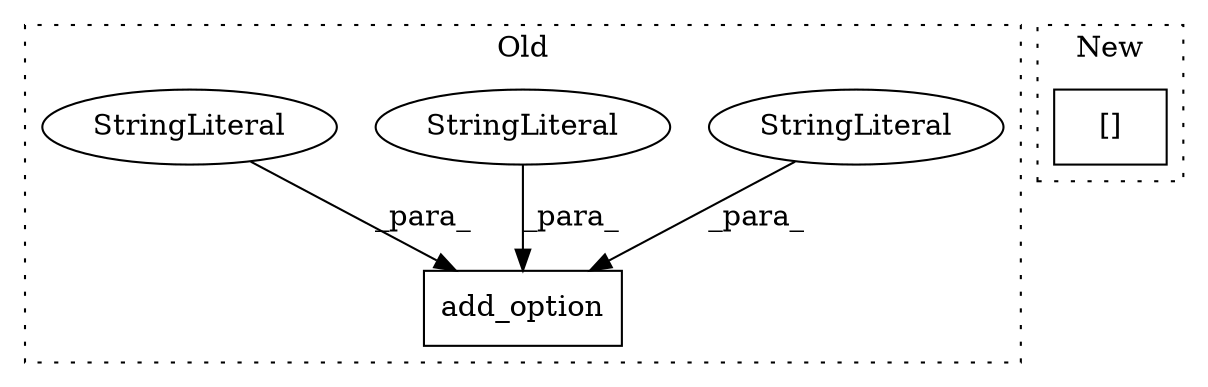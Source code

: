 digraph G {
subgraph cluster0 {
1 [label="add_option" a="32" s="1683,1772" l="11,1" shape="box"];
3 [label="StringLiteral" a="45" s="1694" l="4" shape="ellipse"];
4 [label="StringLiteral" a="45" s="1723" l="8" shape="ellipse"];
5 [label="StringLiteral" a="45" s="1710" l="12" shape="ellipse"];
label = "Old";
style="dotted";
}
subgraph cluster1 {
2 [label="[]" a="2" s="2449,2487" l="16,1" shape="box"];
label = "New";
style="dotted";
}
3 -> 1 [label="_para_"];
4 -> 1 [label="_para_"];
5 -> 1 [label="_para_"];
}